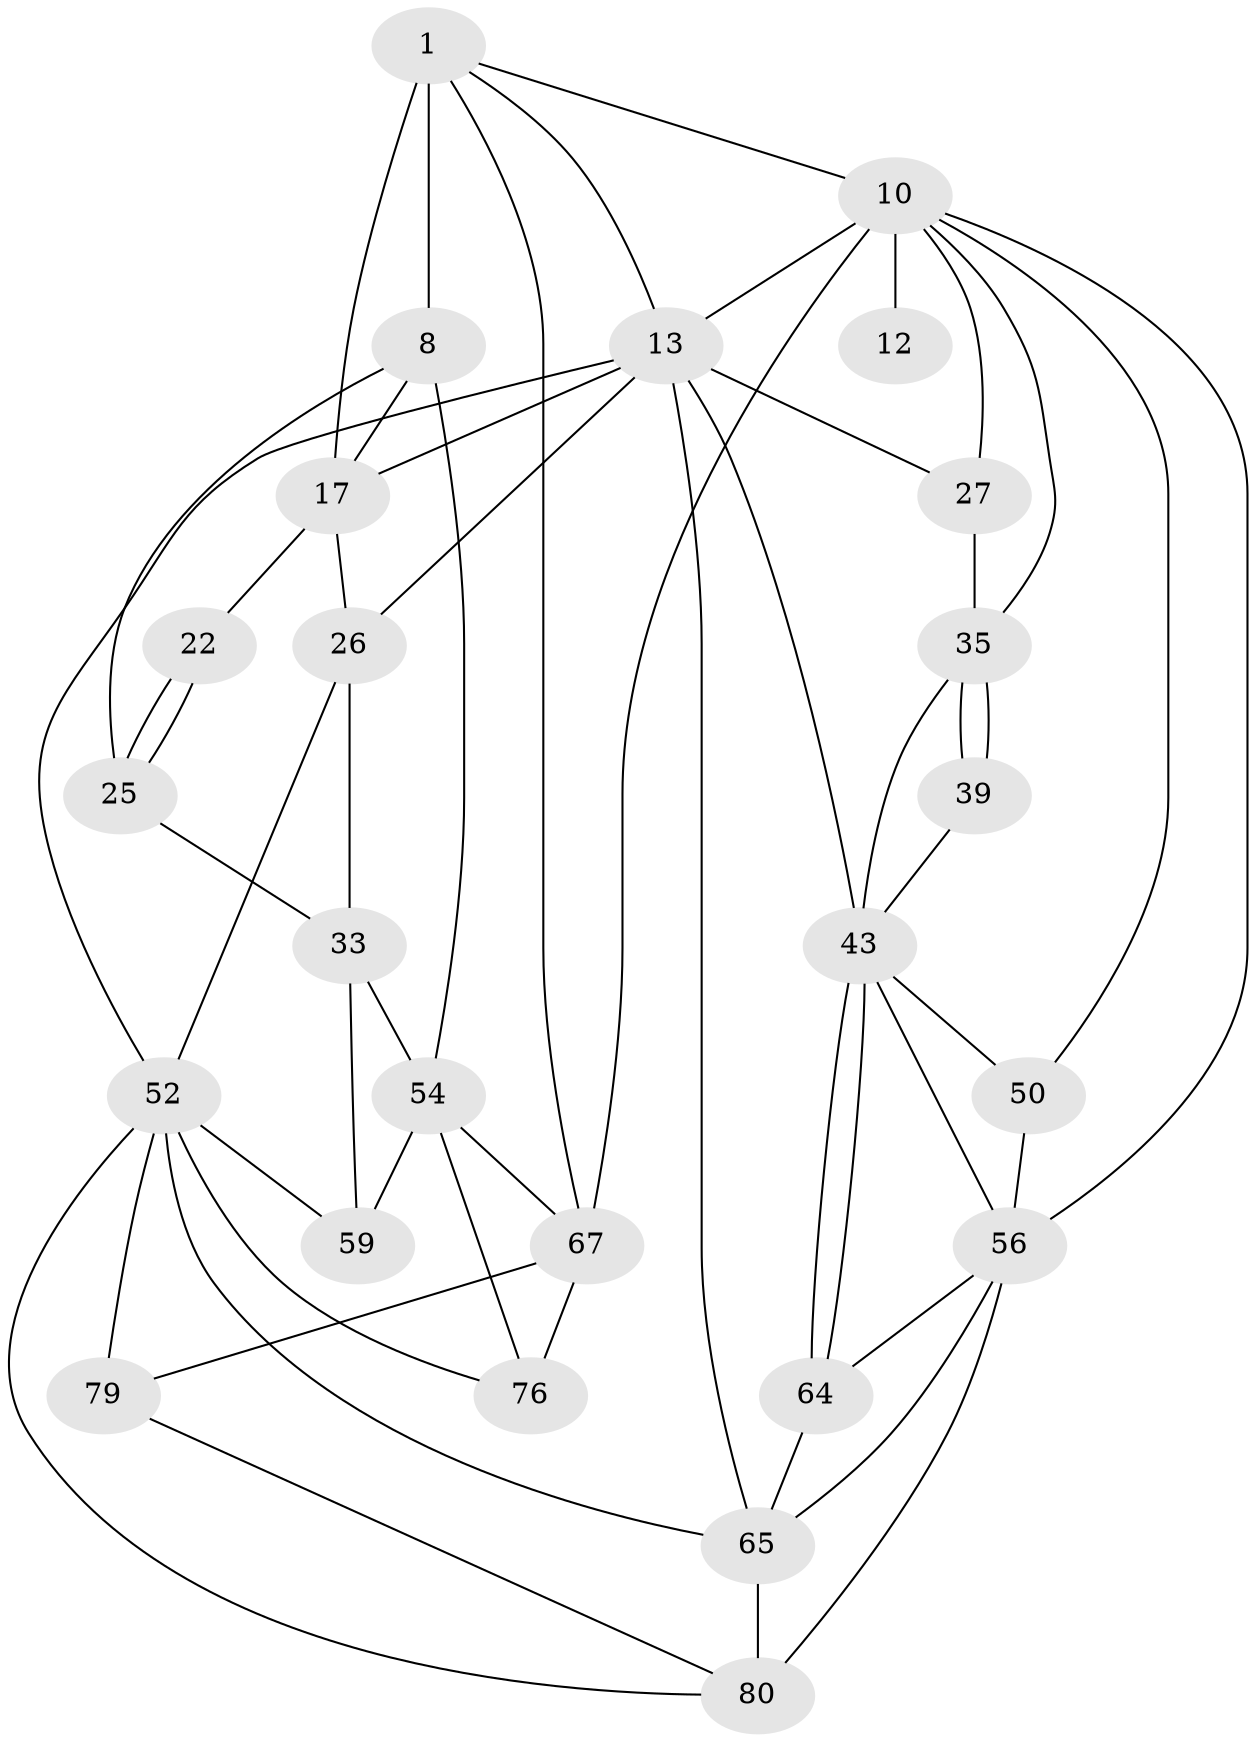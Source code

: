 // original degree distribution, {4: 0.27380952380952384, 5: 0.4523809523809524, 3: 0.023809523809523808, 6: 0.25}
// Generated by graph-tools (version 1.1) at 2025/21/03/04/25 18:21:29]
// undirected, 25 vertices, 56 edges
graph export_dot {
graph [start="1"]
  node [color=gray90,style=filled];
  1 [pos="+0.9854336830327604+0",super="+7+2"];
  8 [pos="+1+0.20976170741891836",super="+24+9"];
  10 [pos="+0+0",super="+29+51+11"];
  12 [pos="+0.5379623433270555+0"];
  13 [pos="+0.5525136430656098+0.23474312667068828",super="+14"];
  17 [pos="+0.6950834034870559+0.2506966646253664",super="+18+20"];
  22 [pos="+0.8658542975595996+0.26885762480007924"];
  25 [pos="+0.8867461630057919+0.45144925171036787"];
  26 [pos="+0.6881383074973115+0.3691636886691185",super="+30"];
  27 [pos="+0.24877934516916694+0.29205619143777944",super="+28+34"];
  33 [pos="+0.8585726967729495+0.4649867786377233",super="+46"];
  35 [pos="+0.13523705109966686+0.4546615158399962",super="+36"];
  39 [pos="+0.12487077153404892+0.4734250638532468"];
  43 [pos="+0.262598043118556+0.6393642576627291",super="+44"];
  50 [pos="+0+0.8253051265477976"];
  52 [pos="+0.46834288188124074+0.6843161963579362",super="+61+53"];
  54 [pos="+1+0.6856813396484115",super="+55+69"];
  56 [pos="+0.07824899788272319+0.7167465837573651",super="+57"];
  59 [pos="+0.7145885404508983+0.736982391095955",super="+60"];
  64 [pos="+0.18611132897873903+0.7630208525205725"];
  65 [pos="+0.24453132777554787+0.8520040739663581",super="+66"];
  67 [pos="+1+1",super="+68+78"];
  76 [pos="+0.7471560543926962+0.9407660569503192",super="+77"];
  79 [pos="+0.4002679014529807+1"];
  80 [pos="+0.11199379806446269+0.9095126177521434",super="+81"];
  1 -- 8 [weight=2];
  1 -- 10;
  1 -- 67;
  1 -- 17 [weight=2];
  1 -- 13;
  8 -- 25;
  8 -- 54;
  8 -- 17;
  10 -- 27;
  10 -- 67;
  10 -- 50;
  10 -- 56;
  10 -- 12 [weight=2];
  10 -- 13;
  10 -- 35;
  13 -- 17;
  13 -- 65;
  13 -- 26;
  13 -- 27 [weight=2];
  13 -- 43;
  13 -- 52;
  17 -- 26 [weight=2];
  17 -- 22 [weight=2];
  22 -- 25;
  22 -- 25;
  25 -- 33;
  26 -- 33 [weight=2];
  26 -- 52;
  27 -- 35 [weight=2];
  33 -- 59;
  33 -- 54;
  35 -- 39 [weight=2];
  35 -- 39;
  35 -- 43;
  39 -- 43;
  43 -- 64;
  43 -- 64;
  43 -- 50;
  43 -- 56;
  50 -- 56;
  52 -- 59;
  52 -- 76;
  52 -- 80;
  52 -- 65;
  52 -- 79;
  54 -- 59 [weight=2];
  54 -- 76;
  54 -- 67 [weight=2];
  56 -- 64;
  56 -- 80 [weight=2];
  56 -- 65;
  64 -- 65;
  65 -- 80;
  67 -- 76 [weight=2];
  67 -- 79;
  79 -- 80;
}

